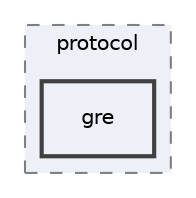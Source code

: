 digraph "/Users/jlu/zeek/src/packet_analysis/protocol/gre"
{
 // LATEX_PDF_SIZE
  edge [fontname="Helvetica",fontsize="10",labelfontname="Helvetica",labelfontsize="10"];
  node [fontname="Helvetica",fontsize="10",shape=record];
  compound=true
  subgraph clusterdir_d66370ba551cea76de8be34d28adc26c {
    graph [ bgcolor="#edf0f7", pencolor="grey50", style="filled,dashed,", label="protocol", fontname="Helvetica", fontsize="10", URL="dir_d66370ba551cea76de8be34d28adc26c.html"]
  dir_a3d97adcd437c0ec768f6c84591cdd28 [shape=box, label="gre", style="filled,bold,", fillcolor="#edf0f7", color="grey25", URL="dir_a3d97adcd437c0ec768f6c84591cdd28.html"];
  }
}
